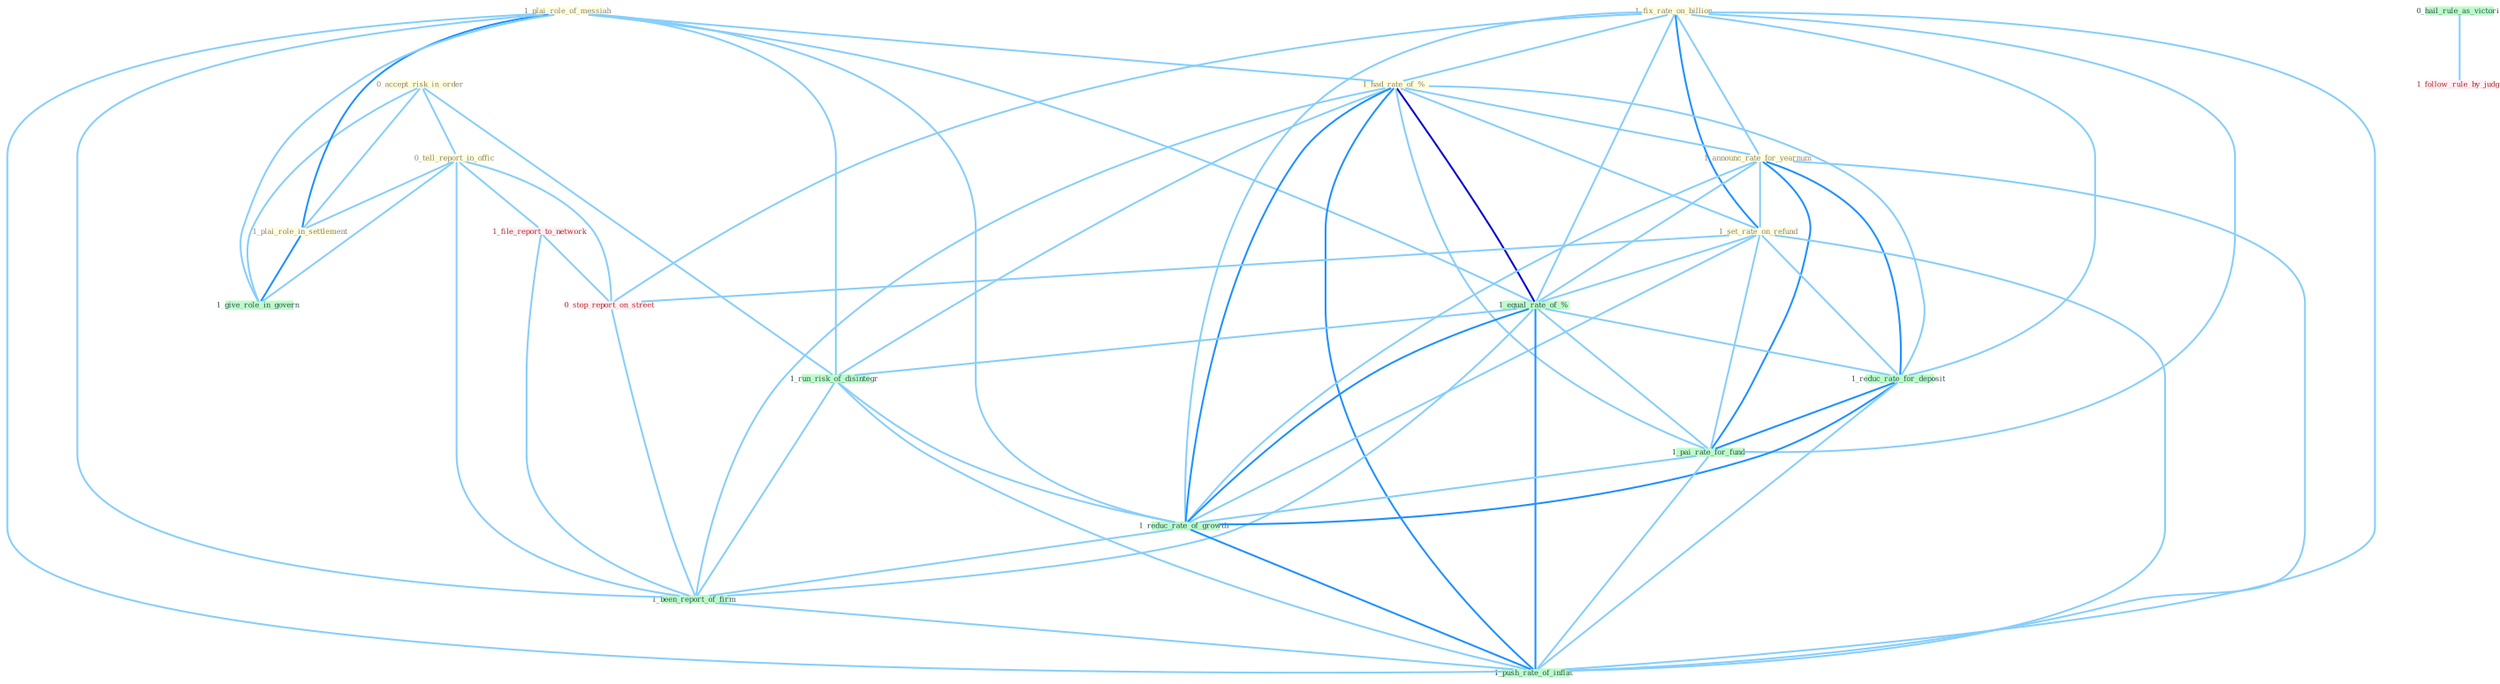 Graph G{ 
    node
    [shape=polygon,style=filled,width=.5,height=.06,color="#BDFCC9",fixedsize=true,fontsize=4,
    fontcolor="#2f4f4f"];
    {node
    [color="#ffffe0", fontcolor="#8b7d6b"] "0_accept_risk_in_order " "1_fix_rate_on_billion " "0_tell_report_in_offic " "1_plai_role_of_messiah " "1_plai_role_in_settlement " "1_had_rate_of_% " "1_announc_rate_for_yearnum " "1_set_rate_on_refund "}
{node [color="#fff0f5", fontcolor="#b22222"] "1_file_report_to_network " "0_stop_report_on_street " "1_follow_rule_by_judg "}
edge [color="#B0E2FF"];

	"0_accept_risk_in_order " -- "0_tell_report_in_offic " [w="1", color="#87cefa" ];
	"0_accept_risk_in_order " -- "1_plai_role_in_settlement " [w="1", color="#87cefa" ];
	"0_accept_risk_in_order " -- "1_give_role_in_govern " [w="1", color="#87cefa" ];
	"0_accept_risk_in_order " -- "1_run_risk_of_disintegr " [w="1", color="#87cefa" ];
	"1_fix_rate_on_billion " -- "1_had_rate_of_% " [w="1", color="#87cefa" ];
	"1_fix_rate_on_billion " -- "1_announc_rate_for_yearnum " [w="1", color="#87cefa" ];
	"1_fix_rate_on_billion " -- "1_set_rate_on_refund " [w="2", color="#1e90ff" , len=0.8];
	"1_fix_rate_on_billion " -- "1_equal_rate_of_% " [w="1", color="#87cefa" ];
	"1_fix_rate_on_billion " -- "0_stop_report_on_street " [w="1", color="#87cefa" ];
	"1_fix_rate_on_billion " -- "1_reduc_rate_for_deposit " [w="1", color="#87cefa" ];
	"1_fix_rate_on_billion " -- "1_pai_rate_for_fund " [w="1", color="#87cefa" ];
	"1_fix_rate_on_billion " -- "1_reduc_rate_of_growth " [w="1", color="#87cefa" ];
	"1_fix_rate_on_billion " -- "1_push_rate_of_inflat " [w="1", color="#87cefa" ];
	"0_tell_report_in_offic " -- "1_plai_role_in_settlement " [w="1", color="#87cefa" ];
	"0_tell_report_in_offic " -- "1_file_report_to_network " [w="1", color="#87cefa" ];
	"0_tell_report_in_offic " -- "0_stop_report_on_street " [w="1", color="#87cefa" ];
	"0_tell_report_in_offic " -- "1_give_role_in_govern " [w="1", color="#87cefa" ];
	"0_tell_report_in_offic " -- "1_been_report_of_firm " [w="1", color="#87cefa" ];
	"1_plai_role_of_messiah " -- "1_plai_role_in_settlement " [w="2", color="#1e90ff" , len=0.8];
	"1_plai_role_of_messiah " -- "1_had_rate_of_% " [w="1", color="#87cefa" ];
	"1_plai_role_of_messiah " -- "1_equal_rate_of_% " [w="1", color="#87cefa" ];
	"1_plai_role_of_messiah " -- "1_give_role_in_govern " [w="1", color="#87cefa" ];
	"1_plai_role_of_messiah " -- "1_run_risk_of_disintegr " [w="1", color="#87cefa" ];
	"1_plai_role_of_messiah " -- "1_reduc_rate_of_growth " [w="1", color="#87cefa" ];
	"1_plai_role_of_messiah " -- "1_been_report_of_firm " [w="1", color="#87cefa" ];
	"1_plai_role_of_messiah " -- "1_push_rate_of_inflat " [w="1", color="#87cefa" ];
	"1_plai_role_in_settlement " -- "1_give_role_in_govern " [w="2", color="#1e90ff" , len=0.8];
	"1_had_rate_of_% " -- "1_announc_rate_for_yearnum " [w="1", color="#87cefa" ];
	"1_had_rate_of_% " -- "1_set_rate_on_refund " [w="1", color="#87cefa" ];
	"1_had_rate_of_% " -- "1_equal_rate_of_% " [w="3", color="#0000cd" , len=0.6];
	"1_had_rate_of_% " -- "1_reduc_rate_for_deposit " [w="1", color="#87cefa" ];
	"1_had_rate_of_% " -- "1_pai_rate_for_fund " [w="1", color="#87cefa" ];
	"1_had_rate_of_% " -- "1_run_risk_of_disintegr " [w="1", color="#87cefa" ];
	"1_had_rate_of_% " -- "1_reduc_rate_of_growth " [w="2", color="#1e90ff" , len=0.8];
	"1_had_rate_of_% " -- "1_been_report_of_firm " [w="1", color="#87cefa" ];
	"1_had_rate_of_% " -- "1_push_rate_of_inflat " [w="2", color="#1e90ff" , len=0.8];
	"1_announc_rate_for_yearnum " -- "1_set_rate_on_refund " [w="1", color="#87cefa" ];
	"1_announc_rate_for_yearnum " -- "1_equal_rate_of_% " [w="1", color="#87cefa" ];
	"1_announc_rate_for_yearnum " -- "1_reduc_rate_for_deposit " [w="2", color="#1e90ff" , len=0.8];
	"1_announc_rate_for_yearnum " -- "1_pai_rate_for_fund " [w="2", color="#1e90ff" , len=0.8];
	"1_announc_rate_for_yearnum " -- "1_reduc_rate_of_growth " [w="1", color="#87cefa" ];
	"1_announc_rate_for_yearnum " -- "1_push_rate_of_inflat " [w="1", color="#87cefa" ];
	"1_set_rate_on_refund " -- "1_equal_rate_of_% " [w="1", color="#87cefa" ];
	"1_set_rate_on_refund " -- "0_stop_report_on_street " [w="1", color="#87cefa" ];
	"1_set_rate_on_refund " -- "1_reduc_rate_for_deposit " [w="1", color="#87cefa" ];
	"1_set_rate_on_refund " -- "1_pai_rate_for_fund " [w="1", color="#87cefa" ];
	"1_set_rate_on_refund " -- "1_reduc_rate_of_growth " [w="1", color="#87cefa" ];
	"1_set_rate_on_refund " -- "1_push_rate_of_inflat " [w="1", color="#87cefa" ];
	"1_file_report_to_network " -- "0_stop_report_on_street " [w="1", color="#87cefa" ];
	"1_file_report_to_network " -- "1_been_report_of_firm " [w="1", color="#87cefa" ];
	"1_equal_rate_of_% " -- "1_reduc_rate_for_deposit " [w="1", color="#87cefa" ];
	"1_equal_rate_of_% " -- "1_pai_rate_for_fund " [w="1", color="#87cefa" ];
	"1_equal_rate_of_% " -- "1_run_risk_of_disintegr " [w="1", color="#87cefa" ];
	"1_equal_rate_of_% " -- "1_reduc_rate_of_growth " [w="2", color="#1e90ff" , len=0.8];
	"1_equal_rate_of_% " -- "1_been_report_of_firm " [w="1", color="#87cefa" ];
	"1_equal_rate_of_% " -- "1_push_rate_of_inflat " [w="2", color="#1e90ff" , len=0.8];
	"0_stop_report_on_street " -- "1_been_report_of_firm " [w="1", color="#87cefa" ];
	"1_reduc_rate_for_deposit " -- "1_pai_rate_for_fund " [w="2", color="#1e90ff" , len=0.8];
	"1_reduc_rate_for_deposit " -- "1_reduc_rate_of_growth " [w="2", color="#1e90ff" , len=0.8];
	"1_reduc_rate_for_deposit " -- "1_push_rate_of_inflat " [w="1", color="#87cefa" ];
	"1_pai_rate_for_fund " -- "1_reduc_rate_of_growth " [w="1", color="#87cefa" ];
	"1_pai_rate_for_fund " -- "1_push_rate_of_inflat " [w="1", color="#87cefa" ];
	"0_hail_rule_as_victori " -- "1_follow_rule_by_judg " [w="1", color="#87cefa" ];
	"1_run_risk_of_disintegr " -- "1_reduc_rate_of_growth " [w="1", color="#87cefa" ];
	"1_run_risk_of_disintegr " -- "1_been_report_of_firm " [w="1", color="#87cefa" ];
	"1_run_risk_of_disintegr " -- "1_push_rate_of_inflat " [w="1", color="#87cefa" ];
	"1_reduc_rate_of_growth " -- "1_been_report_of_firm " [w="1", color="#87cefa" ];
	"1_reduc_rate_of_growth " -- "1_push_rate_of_inflat " [w="2", color="#1e90ff" , len=0.8];
	"1_been_report_of_firm " -- "1_push_rate_of_inflat " [w="1", color="#87cefa" ];
}